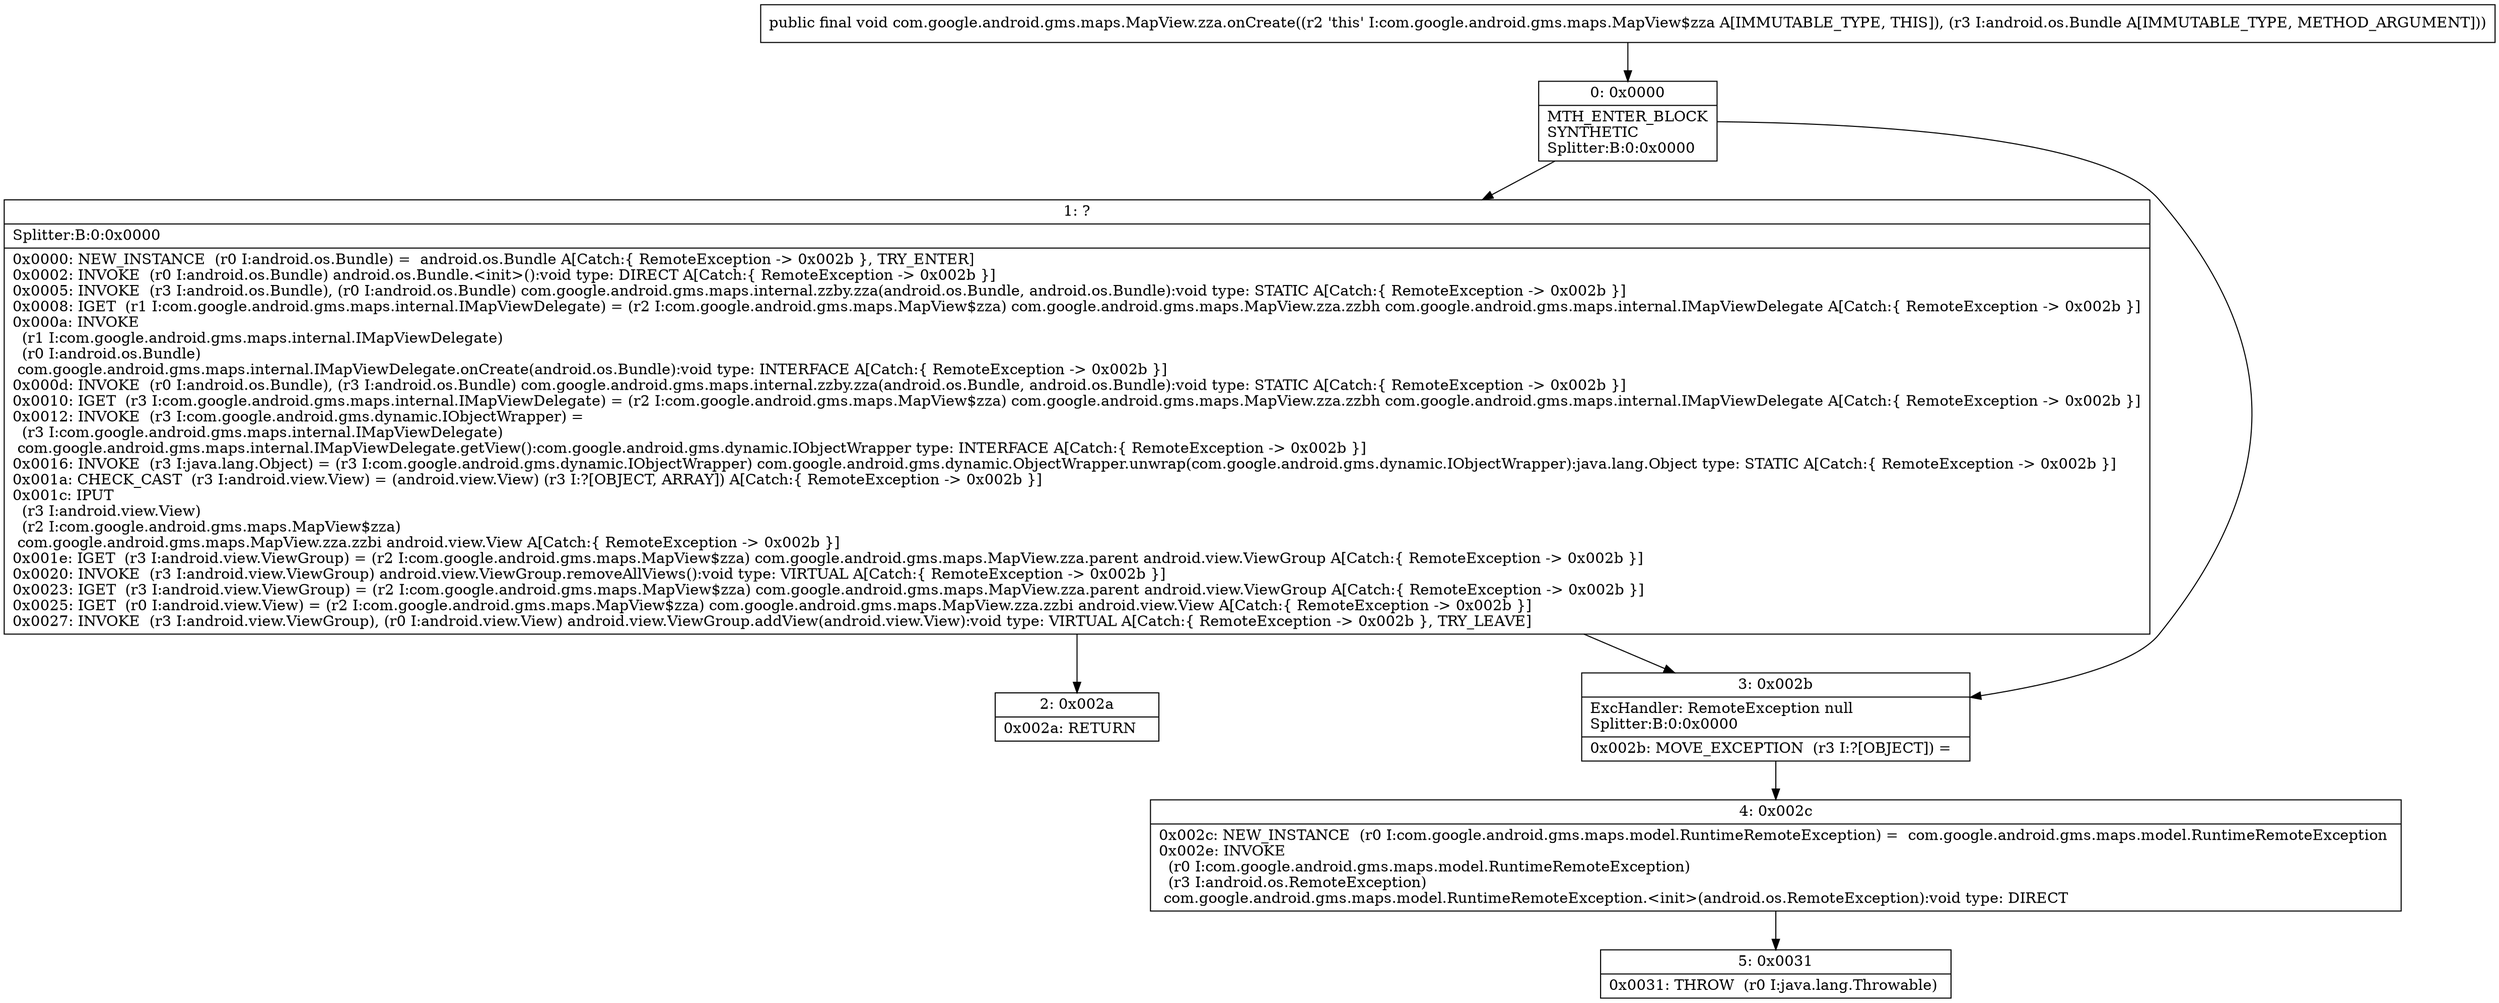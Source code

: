 digraph "CFG forcom.google.android.gms.maps.MapView.zza.onCreate(Landroid\/os\/Bundle;)V" {
Node_0 [shape=record,label="{0\:\ 0x0000|MTH_ENTER_BLOCK\lSYNTHETIC\lSplitter:B:0:0x0000\l}"];
Node_1 [shape=record,label="{1\:\ ?|Splitter:B:0:0x0000\l|0x0000: NEW_INSTANCE  (r0 I:android.os.Bundle) =  android.os.Bundle A[Catch:\{ RemoteException \-\> 0x002b \}, TRY_ENTER]\l0x0002: INVOKE  (r0 I:android.os.Bundle) android.os.Bundle.\<init\>():void type: DIRECT A[Catch:\{ RemoteException \-\> 0x002b \}]\l0x0005: INVOKE  (r3 I:android.os.Bundle), (r0 I:android.os.Bundle) com.google.android.gms.maps.internal.zzby.zza(android.os.Bundle, android.os.Bundle):void type: STATIC A[Catch:\{ RemoteException \-\> 0x002b \}]\l0x0008: IGET  (r1 I:com.google.android.gms.maps.internal.IMapViewDelegate) = (r2 I:com.google.android.gms.maps.MapView$zza) com.google.android.gms.maps.MapView.zza.zzbh com.google.android.gms.maps.internal.IMapViewDelegate A[Catch:\{ RemoteException \-\> 0x002b \}]\l0x000a: INVOKE  \l  (r1 I:com.google.android.gms.maps.internal.IMapViewDelegate)\l  (r0 I:android.os.Bundle)\l com.google.android.gms.maps.internal.IMapViewDelegate.onCreate(android.os.Bundle):void type: INTERFACE A[Catch:\{ RemoteException \-\> 0x002b \}]\l0x000d: INVOKE  (r0 I:android.os.Bundle), (r3 I:android.os.Bundle) com.google.android.gms.maps.internal.zzby.zza(android.os.Bundle, android.os.Bundle):void type: STATIC A[Catch:\{ RemoteException \-\> 0x002b \}]\l0x0010: IGET  (r3 I:com.google.android.gms.maps.internal.IMapViewDelegate) = (r2 I:com.google.android.gms.maps.MapView$zza) com.google.android.gms.maps.MapView.zza.zzbh com.google.android.gms.maps.internal.IMapViewDelegate A[Catch:\{ RemoteException \-\> 0x002b \}]\l0x0012: INVOKE  (r3 I:com.google.android.gms.dynamic.IObjectWrapper) = \l  (r3 I:com.google.android.gms.maps.internal.IMapViewDelegate)\l com.google.android.gms.maps.internal.IMapViewDelegate.getView():com.google.android.gms.dynamic.IObjectWrapper type: INTERFACE A[Catch:\{ RemoteException \-\> 0x002b \}]\l0x0016: INVOKE  (r3 I:java.lang.Object) = (r3 I:com.google.android.gms.dynamic.IObjectWrapper) com.google.android.gms.dynamic.ObjectWrapper.unwrap(com.google.android.gms.dynamic.IObjectWrapper):java.lang.Object type: STATIC A[Catch:\{ RemoteException \-\> 0x002b \}]\l0x001a: CHECK_CAST  (r3 I:android.view.View) = (android.view.View) (r3 I:?[OBJECT, ARRAY]) A[Catch:\{ RemoteException \-\> 0x002b \}]\l0x001c: IPUT  \l  (r3 I:android.view.View)\l  (r2 I:com.google.android.gms.maps.MapView$zza)\l com.google.android.gms.maps.MapView.zza.zzbi android.view.View A[Catch:\{ RemoteException \-\> 0x002b \}]\l0x001e: IGET  (r3 I:android.view.ViewGroup) = (r2 I:com.google.android.gms.maps.MapView$zza) com.google.android.gms.maps.MapView.zza.parent android.view.ViewGroup A[Catch:\{ RemoteException \-\> 0x002b \}]\l0x0020: INVOKE  (r3 I:android.view.ViewGroup) android.view.ViewGroup.removeAllViews():void type: VIRTUAL A[Catch:\{ RemoteException \-\> 0x002b \}]\l0x0023: IGET  (r3 I:android.view.ViewGroup) = (r2 I:com.google.android.gms.maps.MapView$zza) com.google.android.gms.maps.MapView.zza.parent android.view.ViewGroup A[Catch:\{ RemoteException \-\> 0x002b \}]\l0x0025: IGET  (r0 I:android.view.View) = (r2 I:com.google.android.gms.maps.MapView$zza) com.google.android.gms.maps.MapView.zza.zzbi android.view.View A[Catch:\{ RemoteException \-\> 0x002b \}]\l0x0027: INVOKE  (r3 I:android.view.ViewGroup), (r0 I:android.view.View) android.view.ViewGroup.addView(android.view.View):void type: VIRTUAL A[Catch:\{ RemoteException \-\> 0x002b \}, TRY_LEAVE]\l}"];
Node_2 [shape=record,label="{2\:\ 0x002a|0x002a: RETURN   \l}"];
Node_3 [shape=record,label="{3\:\ 0x002b|ExcHandler: RemoteException null\lSplitter:B:0:0x0000\l|0x002b: MOVE_EXCEPTION  (r3 I:?[OBJECT]) =  \l}"];
Node_4 [shape=record,label="{4\:\ 0x002c|0x002c: NEW_INSTANCE  (r0 I:com.google.android.gms.maps.model.RuntimeRemoteException) =  com.google.android.gms.maps.model.RuntimeRemoteException \l0x002e: INVOKE  \l  (r0 I:com.google.android.gms.maps.model.RuntimeRemoteException)\l  (r3 I:android.os.RemoteException)\l com.google.android.gms.maps.model.RuntimeRemoteException.\<init\>(android.os.RemoteException):void type: DIRECT \l}"];
Node_5 [shape=record,label="{5\:\ 0x0031|0x0031: THROW  (r0 I:java.lang.Throwable) \l}"];
MethodNode[shape=record,label="{public final void com.google.android.gms.maps.MapView.zza.onCreate((r2 'this' I:com.google.android.gms.maps.MapView$zza A[IMMUTABLE_TYPE, THIS]), (r3 I:android.os.Bundle A[IMMUTABLE_TYPE, METHOD_ARGUMENT])) }"];
MethodNode -> Node_0;
Node_0 -> Node_1;
Node_0 -> Node_3;
Node_1 -> Node_2;
Node_1 -> Node_3;
Node_3 -> Node_4;
Node_4 -> Node_5;
}


